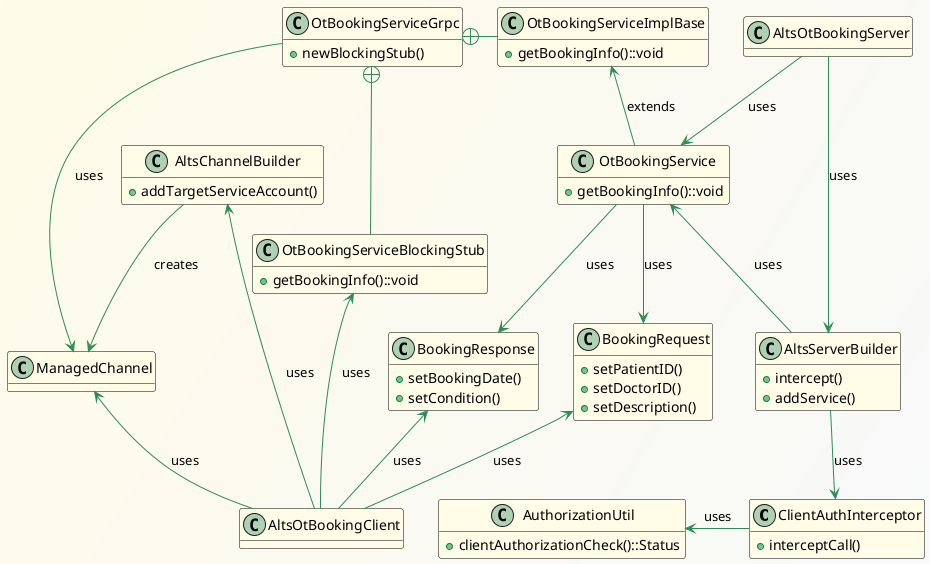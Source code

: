 @startuml
hide empty attributes
skinparam Handwritten false
skinparam ClassBorderColor black
skinparam BackgroundColor #fffce8/#f8f9fa
skinparam class {
 ArrowColor SeaGreen
 BackgroundColor #fffce8
}

class ClientAuthInterceptor {
   +interceptCall()
}

class AuthorizationUtil {
   +clientAuthorizationCheck()::Status
}
class OtBookingServiceBlockingStub {
   +getBookingInfo()::void
}
class OtBookingServiceGrpc {
   +newBlockingStub()

}
class OtBookingServiceImplBase {
   +getBookingInfo()::void
}

class OtBookingService {
   +getBookingInfo()::void

}
class AltsOtBookingServer {
}
class AltsChannelBuilder {
   +addTargetServiceAccount()
}
class AltsServerBuilder {
   +intercept()
   +addService()
}
class AltsOtBookingClient {
}
class BookingRequest {
   +setPatientID()
   +setDoctorID()
   +setDescription()
}
class BookingResponse {
   +setBookingDate()
   +setCondition()
}
class ManagedChannel {
}

AltsOtBookingServer -down-> AltsServerBuilder: uses
AltsOtBookingServer -down-> OtBookingService: uses
AltsServerBuilder -up-> OtBookingService: uses
OtBookingService -up-> OtBookingServiceImplBase: extends
OtBookingService -down-> BookingRequest: uses
OtBookingService -down-> BookingResponse: uses
OtBookingServiceGrpc +-right- OtBookingServiceImplBase
OtBookingServiceGrpc +-down- OtBookingServiceBlockingStub
OtBookingServiceGrpc -right-> ManagedChannel: uses
AltsOtBookingClient -up-> BookingRequest: uses
AltsOtBookingClient -up-> BookingResponse: uses
AltsOtBookingClient -left-> OtBookingServiceBlockingStub: uses
AltsOtBookingClient -up-> ManagedChannel: uses
AltsOtBookingClient -up-> AltsChannelBuilder: uses
AltsChannelBuilder -down-> ManagedChannel: creates
ClientAuthInterceptor -left-> AuthorizationUtil: uses
AltsServerBuilder -down-> ClientAuthInterceptor: uses

@enduml